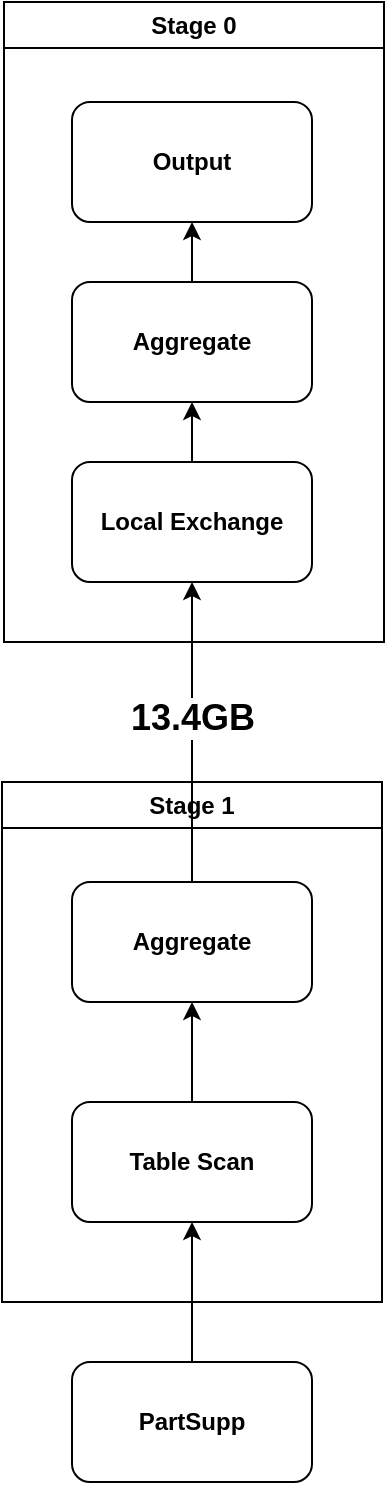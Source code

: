 <mxfile version="24.7.6">
  <diagram name="Seite-1" id="0qBJA2OcskKHXjRreBoT">
    <mxGraphModel dx="2266" dy="877" grid="1" gridSize="10" guides="1" tooltips="1" connect="1" arrows="1" fold="1" page="1" pageScale="1" pageWidth="827" pageHeight="1169" math="0" shadow="0">
      <root>
        <mxCell id="0" />
        <mxCell id="1" parent="0" />
        <mxCell id="yLwDr2I2qwveIQNhpc3Y-11" value="Stage 0" style="swimlane;whiteSpace=wrap;html=1;" parent="1" vertex="1">
          <mxGeometry x="320" y="840" width="190" height="320" as="geometry" />
        </mxCell>
        <mxCell id="yLwDr2I2qwveIQNhpc3Y-12" value="&lt;b&gt;Output&lt;/b&gt;" style="rounded=1;whiteSpace=wrap;html=1;" parent="yLwDr2I2qwveIQNhpc3Y-11" vertex="1">
          <mxGeometry x="34" y="50" width="120" height="60" as="geometry" />
        </mxCell>
        <mxCell id="yLwDr2I2qwveIQNhpc3Y-28" style="edgeStyle=orthogonalEdgeStyle;rounded=0;orthogonalLoop=1;jettySize=auto;html=1;" parent="yLwDr2I2qwveIQNhpc3Y-11" source="yLwDr2I2qwveIQNhpc3Y-13" target="yLwDr2I2qwveIQNhpc3Y-12" edge="1">
          <mxGeometry relative="1" as="geometry" />
        </mxCell>
        <mxCell id="yLwDr2I2qwveIQNhpc3Y-13" value="&lt;b&gt;Aggregate&lt;/b&gt;" style="rounded=1;whiteSpace=wrap;html=1;" parent="yLwDr2I2qwveIQNhpc3Y-11" vertex="1">
          <mxGeometry x="34" y="140" width="120" height="60" as="geometry" />
        </mxCell>
        <mxCell id="yLwDr2I2qwveIQNhpc3Y-26" style="edgeStyle=orthogonalEdgeStyle;rounded=0;orthogonalLoop=1;jettySize=auto;html=1;entryX=0.5;entryY=1;entryDx=0;entryDy=0;" parent="yLwDr2I2qwveIQNhpc3Y-11" source="yLwDr2I2qwveIQNhpc3Y-14" target="yLwDr2I2qwveIQNhpc3Y-13" edge="1">
          <mxGeometry relative="1" as="geometry" />
        </mxCell>
        <mxCell id="yLwDr2I2qwveIQNhpc3Y-14" value="&lt;b&gt;Local Exchange&lt;/b&gt;" style="rounded=1;whiteSpace=wrap;html=1;" parent="yLwDr2I2qwveIQNhpc3Y-11" vertex="1">
          <mxGeometry x="34" y="230" width="120" height="60" as="geometry" />
        </mxCell>
        <mxCell id="yLwDr2I2qwveIQNhpc3Y-19" value="Stage 1" style="swimlane;whiteSpace=wrap;html=1;" parent="1" vertex="1">
          <mxGeometry x="319" y="1230" width="190" height="260" as="geometry" />
        </mxCell>
        <mxCell id="yLwDr2I2qwveIQNhpc3Y-20" value="&lt;b&gt;Table Scan&lt;/b&gt;" style="rounded=1;whiteSpace=wrap;html=1;" parent="yLwDr2I2qwveIQNhpc3Y-19" vertex="1">
          <mxGeometry x="35" y="160" width="120" height="60" as="geometry" />
        </mxCell>
        <mxCell id="yR79EcA6VE_aHLL860Jc-2" value="&lt;b&gt;Aggregate&lt;/b&gt;" style="rounded=1;whiteSpace=wrap;html=1;" parent="yLwDr2I2qwveIQNhpc3Y-19" vertex="1">
          <mxGeometry x="35" y="50" width="120" height="60" as="geometry" />
        </mxCell>
        <mxCell id="yR79EcA6VE_aHLL860Jc-3" style="edgeStyle=orthogonalEdgeStyle;rounded=0;orthogonalLoop=1;jettySize=auto;html=1;" parent="yLwDr2I2qwveIQNhpc3Y-19" source="yLwDr2I2qwveIQNhpc3Y-20" target="yR79EcA6VE_aHLL860Jc-2" edge="1">
          <mxGeometry relative="1" as="geometry" />
        </mxCell>
        <mxCell id="yLwDr2I2qwveIQNhpc3Y-24" style="edgeStyle=orthogonalEdgeStyle;rounded=0;orthogonalLoop=1;jettySize=auto;html=1;entryX=0.5;entryY=1;entryDx=0;entryDy=0;" parent="1" source="yLwDr2I2qwveIQNhpc3Y-21" target="yLwDr2I2qwveIQNhpc3Y-20" edge="1">
          <mxGeometry relative="1" as="geometry" />
        </mxCell>
        <mxCell id="yLwDr2I2qwveIQNhpc3Y-21" value="&lt;b&gt;PartSupp&lt;/b&gt;" style="rounded=1;whiteSpace=wrap;html=1;" parent="1" vertex="1">
          <mxGeometry x="354" y="1520" width="120" height="60" as="geometry" />
        </mxCell>
        <mxCell id="yR79EcA6VE_aHLL860Jc-4" style="edgeStyle=orthogonalEdgeStyle;rounded=0;orthogonalLoop=1;jettySize=auto;html=1;entryX=0.5;entryY=1;entryDx=0;entryDy=0;" parent="1" source="yR79EcA6VE_aHLL860Jc-2" target="yLwDr2I2qwveIQNhpc3Y-14" edge="1">
          <mxGeometry relative="1" as="geometry" />
        </mxCell>
        <mxCell id="yR79EcA6VE_aHLL860Jc-5" value="&lt;b&gt;&lt;font style=&quot;font-size: 18px;&quot;&gt;13.4GB&lt;/font&gt;&lt;/b&gt;" style="edgeLabel;html=1;align=center;verticalAlign=middle;resizable=0;points=[];" parent="yR79EcA6VE_aHLL860Jc-4" vertex="1" connectable="0">
          <mxGeometry x="0.231" y="2" relative="1" as="geometry">
            <mxPoint x="2" y="10" as="offset" />
          </mxGeometry>
        </mxCell>
      </root>
    </mxGraphModel>
  </diagram>
</mxfile>
